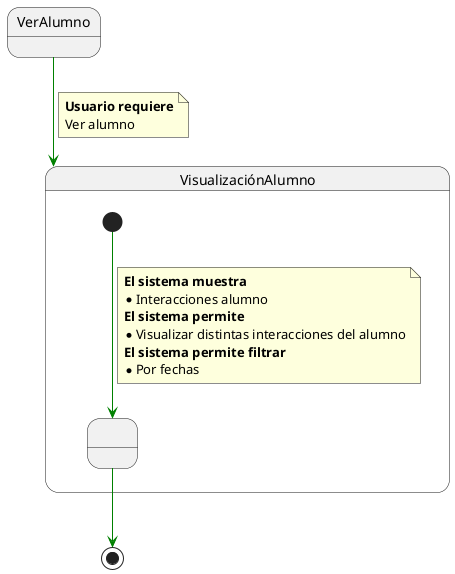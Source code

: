 @startuml VerAlumno

State VerAlumno


State VisualizaciónAlumno{ 

  State state1 as " "

  [*] -[#green]-> state1

  note on link 
    <b>El sistema muestra
    * Interacciones alumno
    <b>El sistema permite
    * Visualizar distintas interacciones del alumno
    <b>El sistema permite filtrar
    *Por fechas
  end note
 

} 

VerAlumno-[#green]-> VisualizaciónAlumno

note on link
 <b>Usuario requiere
 Ver alumno
end note

state1 -[#green]-> [*] 


@enduml
